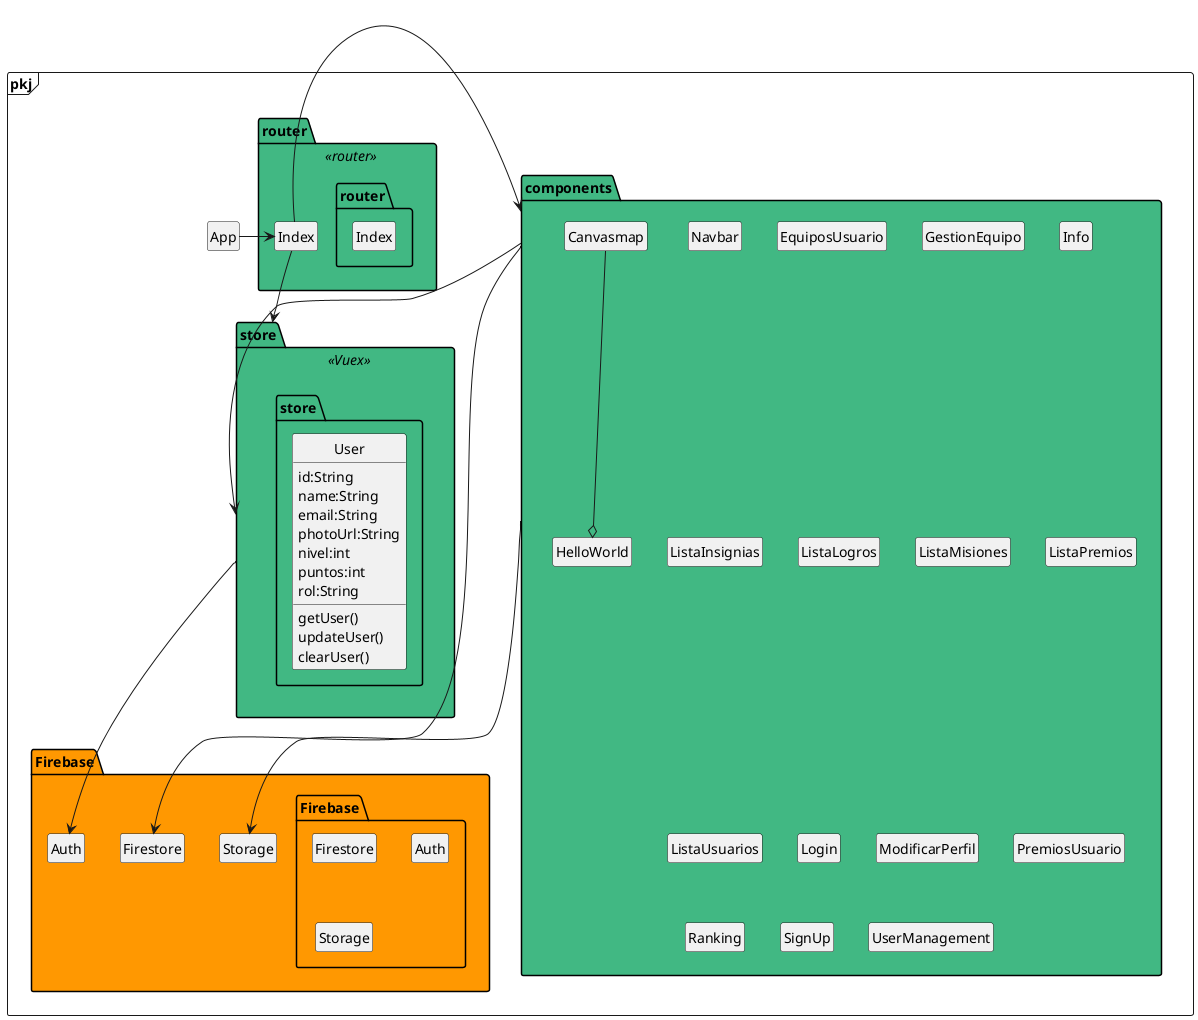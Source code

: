 
@startuml teams

package pkj <<Frame>> {
  class App

  package Firebase #ff9801{
    class  Firebase.Firestore
    class  Firebase.Auth
    class  Firebase.Storage
    }

  package components #41b883{
    class Navbar
    class Canvasmap
    class EquiposUsuario
    class GestionEquipo
    class HelloWorld
    class Info
    class ListaInsignias
    class ListaLogros
    class ListaMisiones
    class ListaPremios
    class ListaUsuarios
    class Login
    class ModificarPerfil
    class PremiosUsuario
    class Ranking
    class SignUp
    class UserManagement
    }
  package store <<Vuex>> #41b883{
    class  store.User{
      id:String
      name:String
      email:String
      photoUrl:String
      nivel:int
      puntos:int 
      rol:String 
      getUser()
      updateUser()
      clearUser()
    }
  }  
  package router <<router>> #41b883{
    class  router.Index
  }
  App -right-> router.Index
  router.Index -right-->components
  router.Index -down-> store
  components -down-> store
  components --> Firebase.Firestore
  components --> Firebase.Storage 
  store --> Firebase.Auth
  Canvasmap--o HelloWorld
 

  }

hide empty members   
hide circle
skinparam classAttributeIconSize 0
@enduml